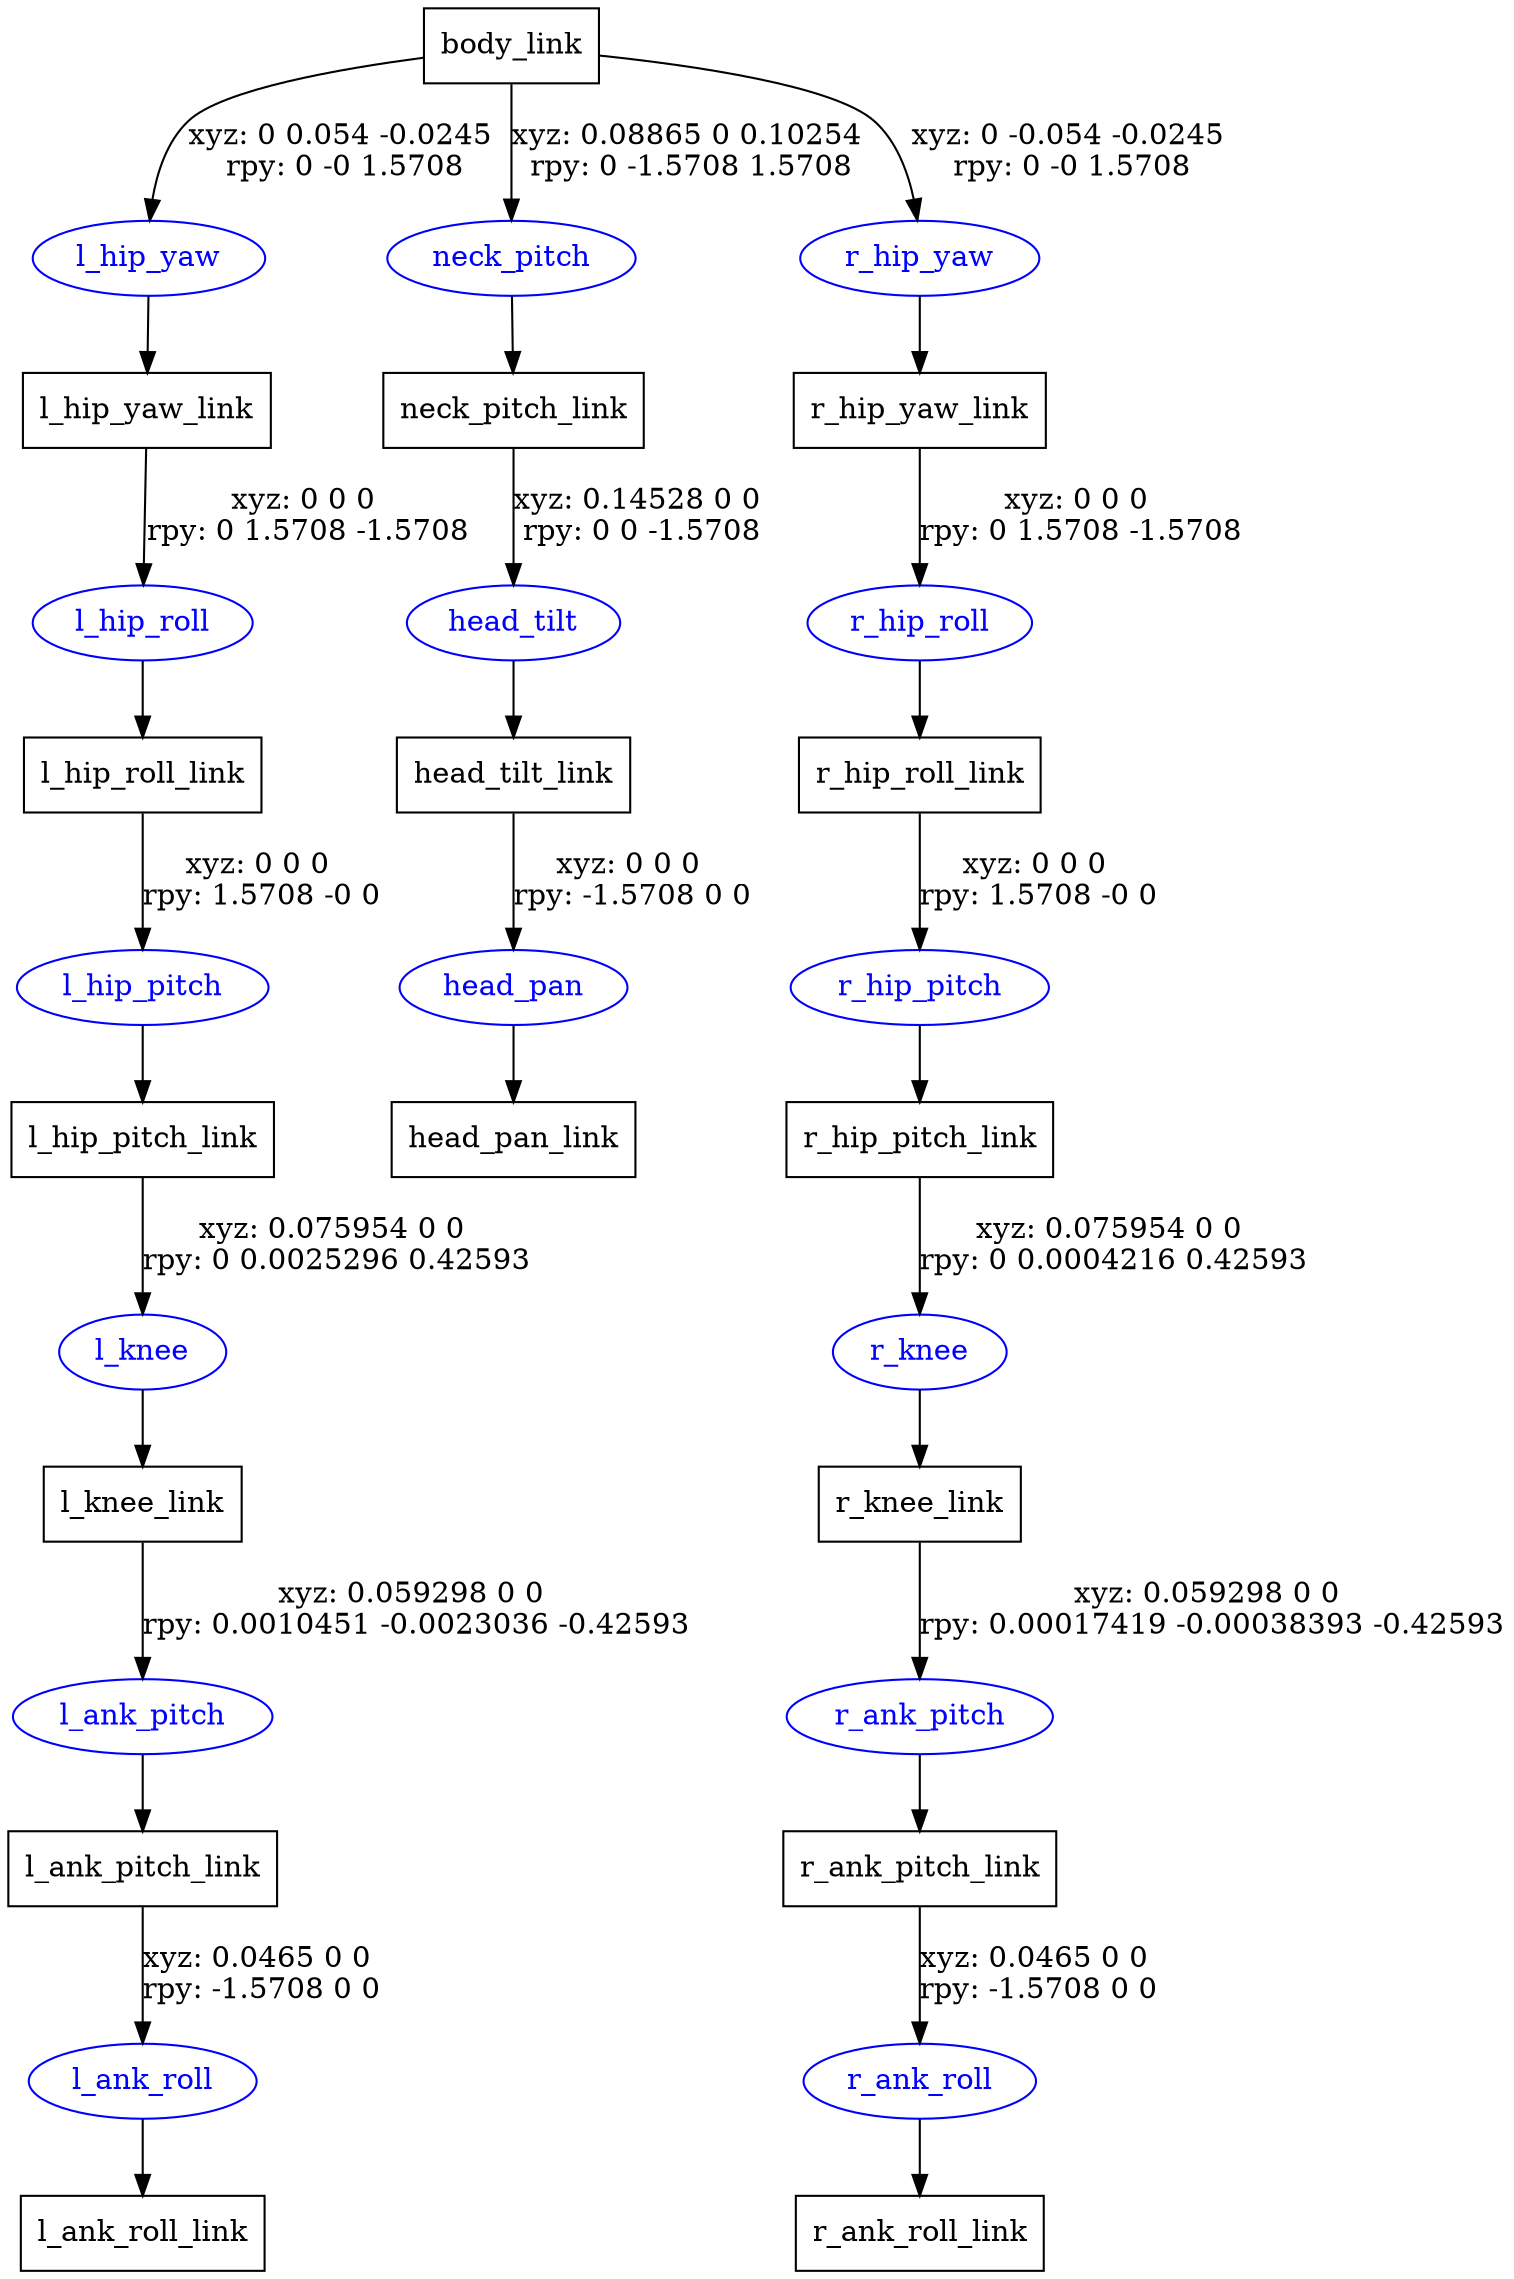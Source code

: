 digraph G {
node [shape=box];
"body_link" [label="body_link"];
"l_hip_yaw_link" [label="l_hip_yaw_link"];
"l_hip_roll_link" [label="l_hip_roll_link"];
"l_hip_pitch_link" [label="l_hip_pitch_link"];
"l_knee_link" [label="l_knee_link"];
"l_ank_pitch_link" [label="l_ank_pitch_link"];
"l_ank_roll_link" [label="l_ank_roll_link"];
"neck_pitch_link" [label="neck_pitch_link"];
"head_tilt_link" [label="head_tilt_link"];
"head_pan_link" [label="head_pan_link"];
"r_hip_yaw_link" [label="r_hip_yaw_link"];
"r_hip_roll_link" [label="r_hip_roll_link"];
"r_hip_pitch_link" [label="r_hip_pitch_link"];
"r_knee_link" [label="r_knee_link"];
"r_ank_pitch_link" [label="r_ank_pitch_link"];
"r_ank_roll_link" [label="r_ank_roll_link"];
node [shape=ellipse, color=blue, fontcolor=blue];
"body_link" -> "l_hip_yaw" [label="xyz: 0 0.054 -0.0245 \nrpy: 0 -0 1.5708"]
"l_hip_yaw" -> "l_hip_yaw_link"
"l_hip_yaw_link" -> "l_hip_roll" [label="xyz: 0 0 0 \nrpy: 0 1.5708 -1.5708"]
"l_hip_roll" -> "l_hip_roll_link"
"l_hip_roll_link" -> "l_hip_pitch" [label="xyz: 0 0 0 \nrpy: 1.5708 -0 0"]
"l_hip_pitch" -> "l_hip_pitch_link"
"l_hip_pitch_link" -> "l_knee" [label="xyz: 0.075954 0 0 \nrpy: 0 0.0025296 0.42593"]
"l_knee" -> "l_knee_link"
"l_knee_link" -> "l_ank_pitch" [label="xyz: 0.059298 0 0 \nrpy: 0.0010451 -0.0023036 -0.42593"]
"l_ank_pitch" -> "l_ank_pitch_link"
"l_ank_pitch_link" -> "l_ank_roll" [label="xyz: 0.0465 0 0 \nrpy: -1.5708 0 0"]
"l_ank_roll" -> "l_ank_roll_link"
"body_link" -> "neck_pitch" [label="xyz: 0.08865 0 0.10254 \nrpy: 0 -1.5708 1.5708"]
"neck_pitch" -> "neck_pitch_link"
"neck_pitch_link" -> "head_tilt" [label="xyz: 0.14528 0 0 \nrpy: 0 0 -1.5708"]
"head_tilt" -> "head_tilt_link"
"head_tilt_link" -> "head_pan" [label="xyz: 0 0 0 \nrpy: -1.5708 0 0"]
"head_pan" -> "head_pan_link"
"body_link" -> "r_hip_yaw" [label="xyz: 0 -0.054 -0.0245 \nrpy: 0 -0 1.5708"]
"r_hip_yaw" -> "r_hip_yaw_link"
"r_hip_yaw_link" -> "r_hip_roll" [label="xyz: 0 0 0 \nrpy: 0 1.5708 -1.5708"]
"r_hip_roll" -> "r_hip_roll_link"
"r_hip_roll_link" -> "r_hip_pitch" [label="xyz: 0 0 0 \nrpy: 1.5708 -0 0"]
"r_hip_pitch" -> "r_hip_pitch_link"
"r_hip_pitch_link" -> "r_knee" [label="xyz: 0.075954 0 0 \nrpy: 0 0.0004216 0.42593"]
"r_knee" -> "r_knee_link"
"r_knee_link" -> "r_ank_pitch" [label="xyz: 0.059298 0 0 \nrpy: 0.00017419 -0.00038393 -0.42593"]
"r_ank_pitch" -> "r_ank_pitch_link"
"r_ank_pitch_link" -> "r_ank_roll" [label="xyz: 0.0465 0 0 \nrpy: -1.5708 0 0"]
"r_ank_roll" -> "r_ank_roll_link"
}
